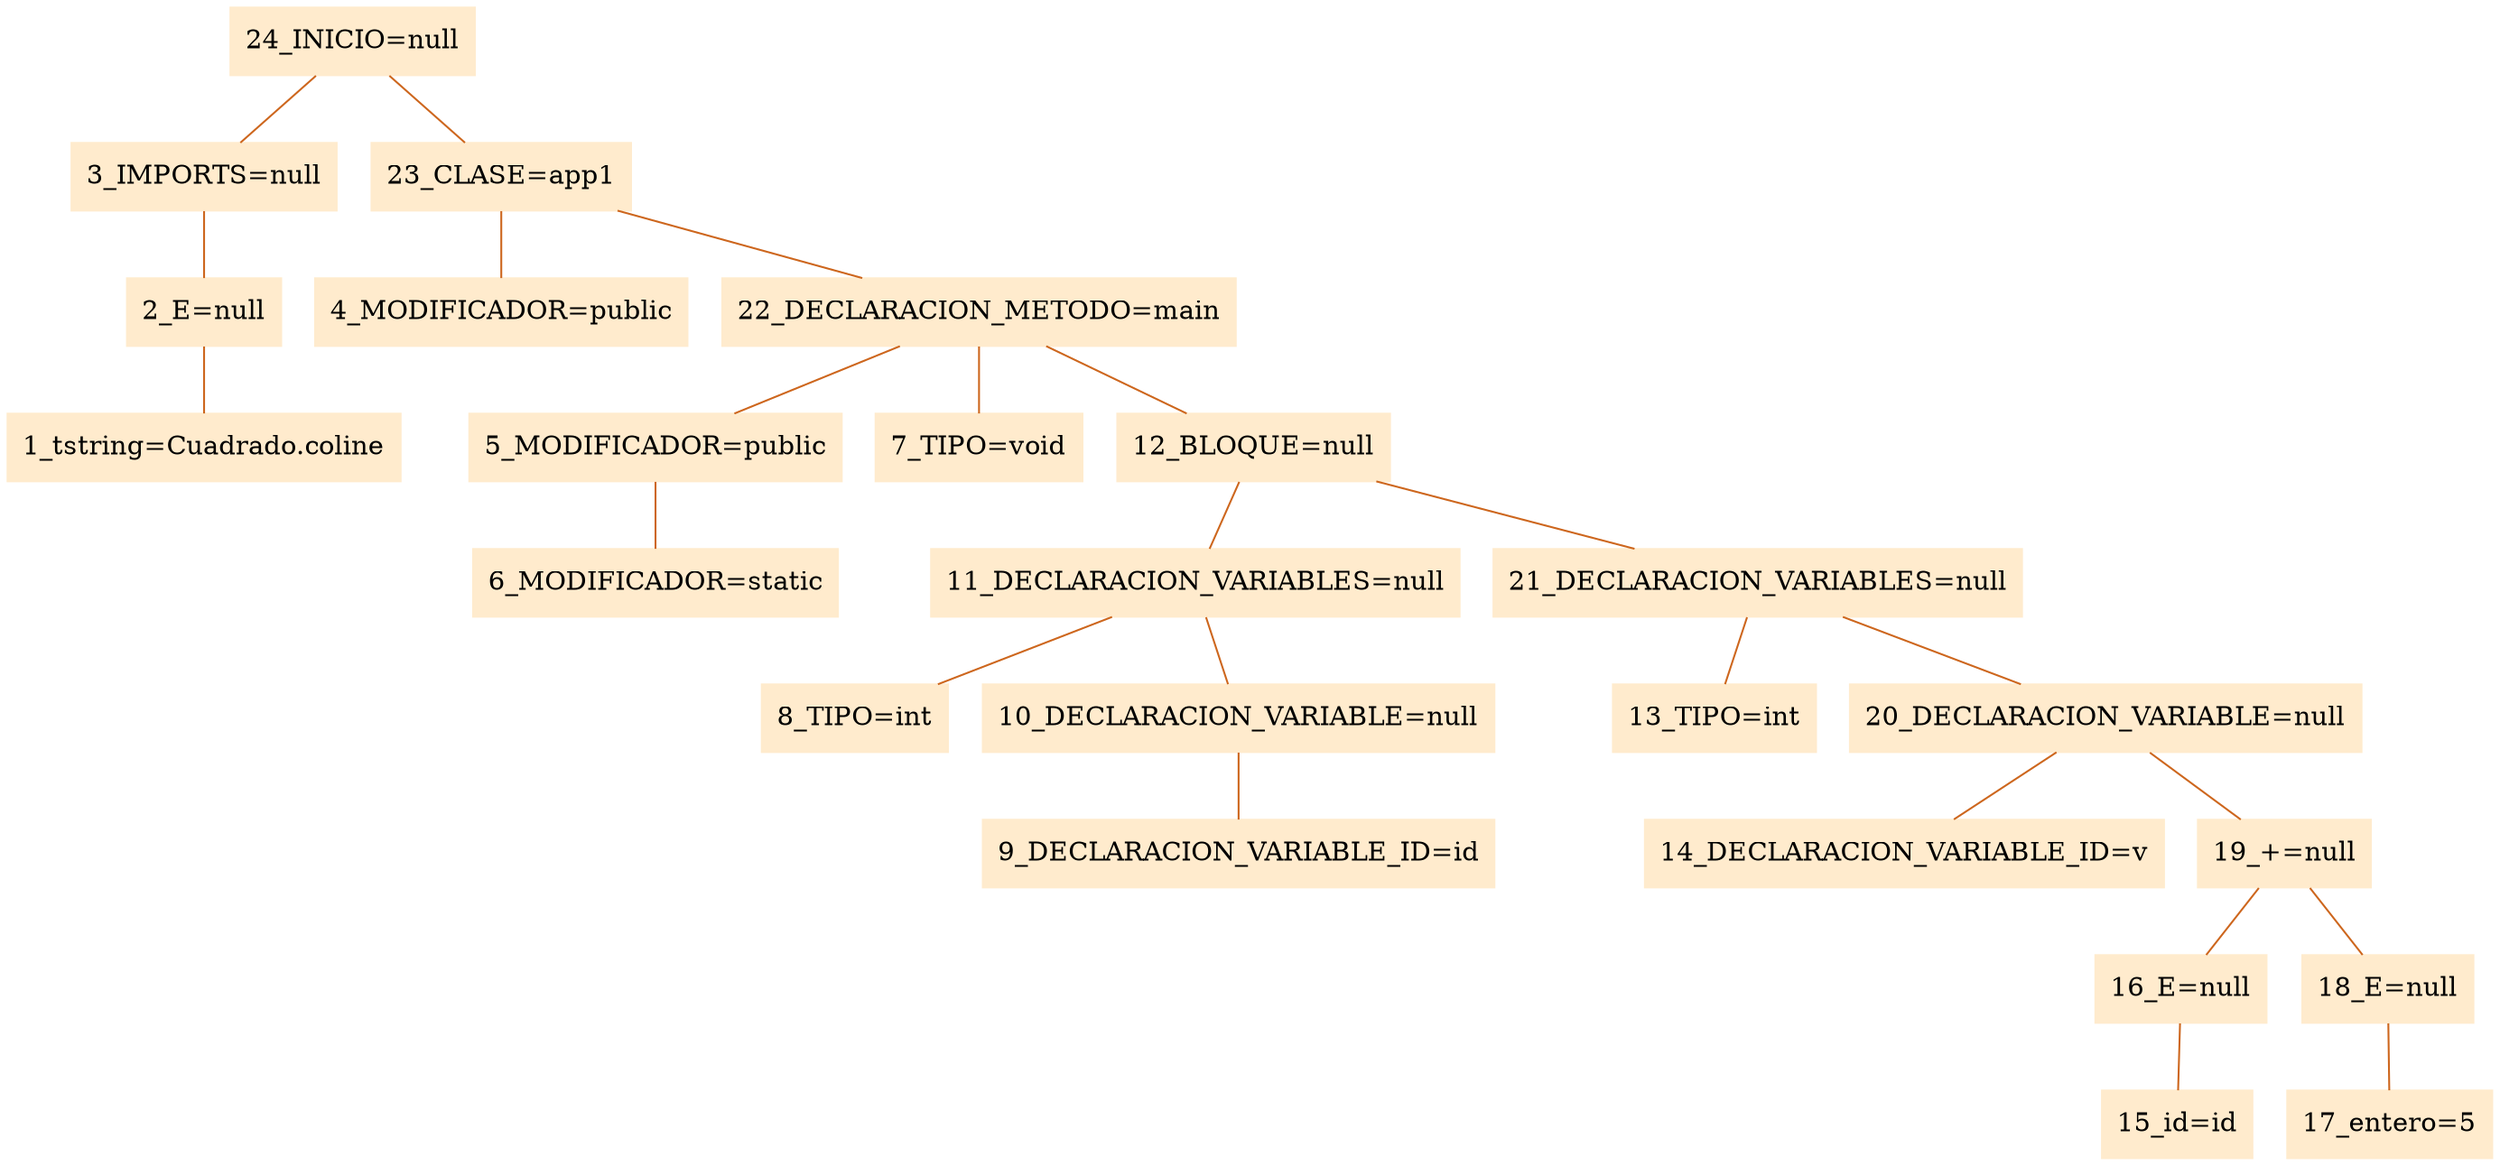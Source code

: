 digraph G {node[shape=box, style=filled, color=blanchedalmond]; edge[color=chocolate3, dir=none];rankdir=UD 

"24_INICIO=null"->"3_IMPORTS=null"
"3_IMPORTS=null"->"2_E=null"
"2_E=null"->"1_tstring=Cuadrado.coline"
"24_INICIO=null"->"23_CLASE=app1"
"23_CLASE=app1"->"4_MODIFICADOR=public"
"23_CLASE=app1"->"22_DECLARACION_METODO=main"
"22_DECLARACION_METODO=main"->"5_MODIFICADOR=public"
"5_MODIFICADOR=public"->"6_MODIFICADOR=static"
"22_DECLARACION_METODO=main"->"7_TIPO=void"
"22_DECLARACION_METODO=main"->"12_BLOQUE=null"
"12_BLOQUE=null"->"11_DECLARACION_VARIABLES=null"
"11_DECLARACION_VARIABLES=null"->"8_TIPO=int"
"11_DECLARACION_VARIABLES=null"->"10_DECLARACION_VARIABLE=null"
"10_DECLARACION_VARIABLE=null"->"9_DECLARACION_VARIABLE_ID=id"
"12_BLOQUE=null"->"21_DECLARACION_VARIABLES=null"
"21_DECLARACION_VARIABLES=null"->"13_TIPO=int"
"21_DECLARACION_VARIABLES=null"->"20_DECLARACION_VARIABLE=null"
"20_DECLARACION_VARIABLE=null"->"14_DECLARACION_VARIABLE_ID=v"
"20_DECLARACION_VARIABLE=null"->"19_+=null"
"19_+=null"->"16_E=null"
"16_E=null"->"15_id=id"
"19_+=null"->"18_E=null"
"18_E=null"->"17_entero=5"


}
